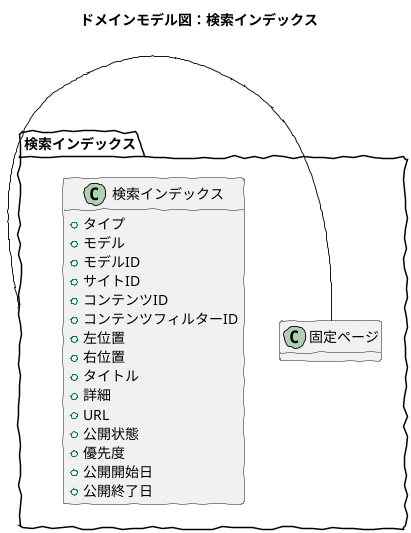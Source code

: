 @startuml
skinparam handwritten true
skinparam backgroundColor white
hide method

title ドメインモデル図：検索インデックス

package 検索インデックス {
	
	class 検索インデックス {
    + タイプ
    + モデル
    + モデルID
    + サイトID
    + コンテンツID
    + コンテンツフィルターID
    + 左位置
    + 右位置
    + タイトル
    + 詳細
    + URL
    + 公開状態
    + 優先度
    + 公開開始日
    + 公開終了日
	}
	
	class 固定ページ

}

固定ページ - 検索インデックス 

@enduml
